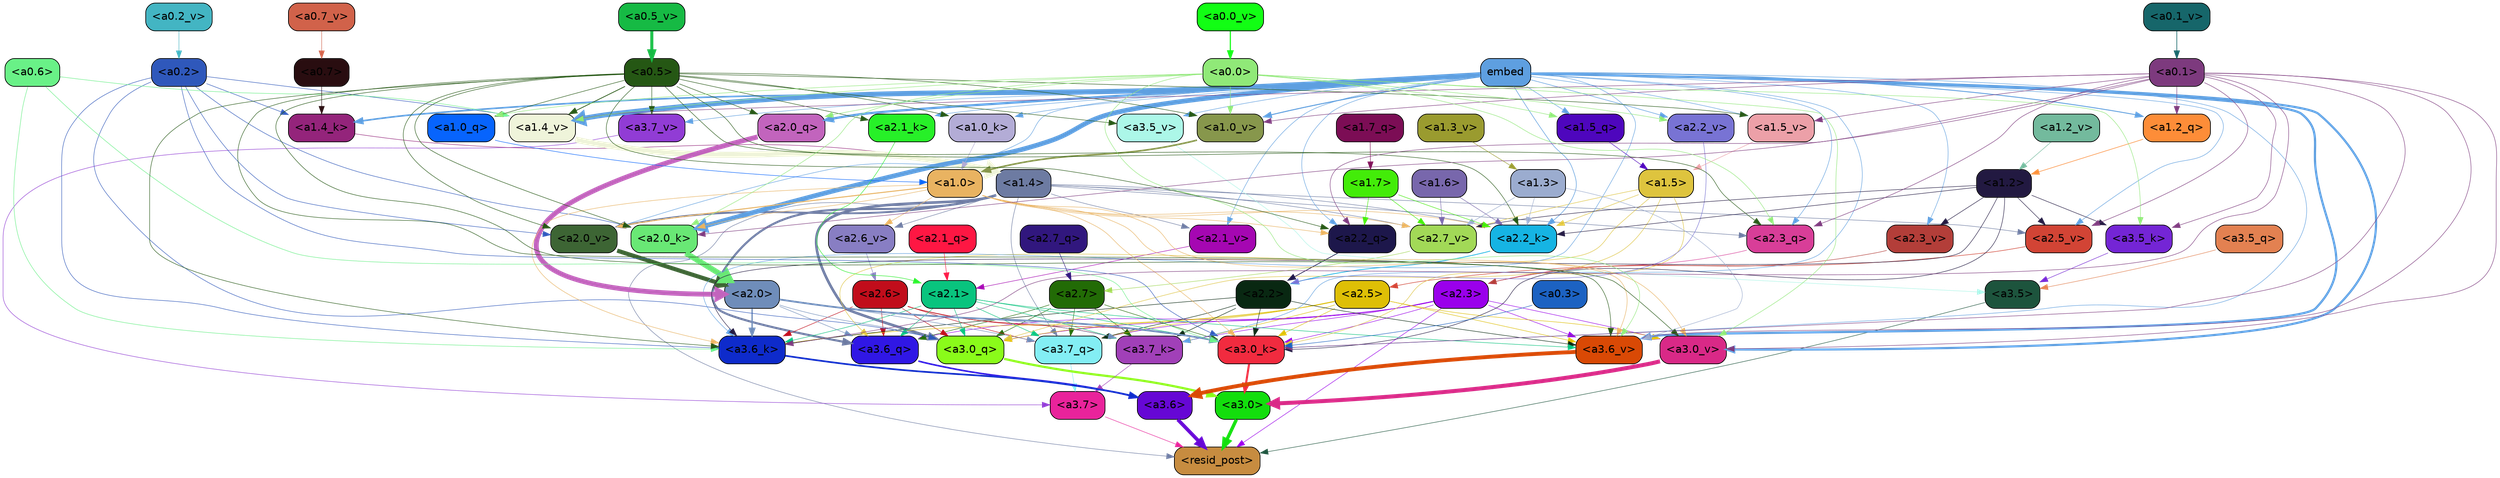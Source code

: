 strict digraph "" {
	graph [bgcolor=transparent,
		layout=dot,
		overlap=false,
		splines=true
	];
	"<a3.7>"	[color=black,
		fillcolor="#e9239b",
		fontname=Helvetica,
		shape=box,
		style="filled, rounded"];
	"<resid_post>"	[color=black,
		fillcolor="#c78c40",
		fontname=Helvetica,
		shape=box,
		style="filled, rounded"];
	"<a3.7>" -> "<resid_post>"	[color="#e9239b",
		penwidth=0.6];
	"<a3.6>"	[color=black,
		fillcolor="#6607d5",
		fontname=Helvetica,
		shape=box,
		style="filled, rounded"];
	"<a3.6>" -> "<resid_post>"	[color="#6607d5",
		penwidth=4.646730065345764];
	"<a3.5>"	[color=black,
		fillcolor="#1d543d",
		fontname=Helvetica,
		shape=box,
		style="filled, rounded"];
	"<a3.5>" -> "<resid_post>"	[color="#1d543d",
		penwidth=0.6];
	"<a3.0>"	[color=black,
		fillcolor="#13de0d",
		fontname=Helvetica,
		shape=box,
		style="filled, rounded"];
	"<a3.0>" -> "<resid_post>"	[color="#13de0d",
		penwidth=4.323132634162903];
	"<a2.3>"	[color=black,
		fillcolor="#9a00eb",
		fontname=Helvetica,
		shape=box,
		style="filled, rounded"];
	"<a2.3>" -> "<resid_post>"	[color="#9a00eb",
		penwidth=0.6];
	"<a3.7_q>"	[color=black,
		fillcolor="#83eef4",
		fontname=Helvetica,
		shape=box,
		style="filled, rounded"];
	"<a2.3>" -> "<a3.7_q>"	[color="#9a00eb",
		penwidth=0.6];
	"<a3.6_q>"	[color=black,
		fillcolor="#3017e5",
		fontname=Helvetica,
		shape=box,
		style="filled, rounded"];
	"<a2.3>" -> "<a3.6_q>"	[color="#9a00eb",
		penwidth=0.6];
	"<a3.0_q>"	[color=black,
		fillcolor="#8afb1a",
		fontname=Helvetica,
		shape=box,
		style="filled, rounded"];
	"<a2.3>" -> "<a3.0_q>"	[color="#9a00eb",
		penwidth=0.6];
	"<a3.7_k>"	[color=black,
		fillcolor="#a140b8",
		fontname=Helvetica,
		shape=box,
		style="filled, rounded"];
	"<a2.3>" -> "<a3.7_k>"	[color="#9a00eb",
		penwidth=0.6];
	"<a3.0_k>"	[color=black,
		fillcolor="#f12b3f",
		fontname=Helvetica,
		shape=box,
		style="filled, rounded"];
	"<a2.3>" -> "<a3.0_k>"	[color="#9a00eb",
		penwidth=0.6];
	"<a3.6_v>"	[color=black,
		fillcolor="#d94905",
		fontname=Helvetica,
		shape=box,
		style="filled, rounded"];
	"<a2.3>" -> "<a3.6_v>"	[color="#9a00eb",
		penwidth=0.6];
	"<a3.0_v>"	[color=black,
		fillcolor="#d92987",
		fontname=Helvetica,
		shape=box,
		style="filled, rounded"];
	"<a2.3>" -> "<a3.0_v>"	[color="#9a00eb",
		penwidth=0.6];
	"<a1.4>"	[color=black,
		fillcolor="#6d7ba2",
		fontname=Helvetica,
		shape=box,
		style="filled, rounded"];
	"<a1.4>" -> "<resid_post>"	[color="#6d7ba2",
		penwidth=0.6];
	"<a1.4>" -> "<a3.7_q>"	[color="#6d7ba2",
		penwidth=0.6];
	"<a1.4>" -> "<a3.6_q>"	[color="#6d7ba2",
		penwidth=2.700703263282776];
	"<a1.4>" -> "<a3.0_q>"	[color="#6d7ba2",
		penwidth=3.34255850315094];
	"<a2.3_q>"	[color=black,
		fillcolor="#d83e98",
		fontname=Helvetica,
		shape=box,
		style="filled, rounded"];
	"<a1.4>" -> "<a2.3_q>"	[color="#6d7ba2",
		penwidth=0.6];
	"<a2.2_k>"	[color=black,
		fillcolor="#16b4e3",
		fontname=Helvetica,
		shape=box,
		style="filled, rounded"];
	"<a1.4>" -> "<a2.2_k>"	[color="#6d7ba2",
		penwidth=0.6];
	"<a2.7_v>"	[color=black,
		fillcolor="#a2d957",
		fontname=Helvetica,
		shape=box,
		style="filled, rounded"];
	"<a1.4>" -> "<a2.7_v>"	[color="#6d7ba2",
		penwidth=0.6];
	"<a2.6_v>"	[color=black,
		fillcolor="#887ec3",
		fontname=Helvetica,
		shape=box,
		style="filled, rounded"];
	"<a1.4>" -> "<a2.6_v>"	[color="#6d7ba2",
		penwidth=0.6];
	"<a2.5_v>"	[color=black,
		fillcolor="#d24435",
		fontname=Helvetica,
		shape=box,
		style="filled, rounded"];
	"<a1.4>" -> "<a2.5_v>"	[color="#6d7ba2",
		penwidth=0.6];
	"<a2.1_v>"	[color=black,
		fillcolor="#a507b2",
		fontname=Helvetica,
		shape=box,
		style="filled, rounded"];
	"<a1.4>" -> "<a2.1_v>"	[color="#6d7ba2",
		penwidth=0.6];
	"<a2.0_v>"	[color=black,
		fillcolor="#3d6534",
		fontname=Helvetica,
		shape=box,
		style="filled, rounded"];
	"<a1.4>" -> "<a2.0_v>"	[color="#6d7ba2",
		penwidth=2.387977123260498];
	"<a3.7_q>" -> "<a3.7>"	[color="#83eef4",
		penwidth=0.6];
	"<a3.6_q>" -> "<a3.6>"	[color="#3017e5",
		penwidth=2.03758105635643];
	"<a3.5_q>"	[color=black,
		fillcolor="#e38151",
		fontname=Helvetica,
		shape=box,
		style="filled, rounded"];
	"<a3.5_q>" -> "<a3.5>"	[color="#e38151",
		penwidth=0.6];
	"<a3.0_q>" -> "<a3.0>"	[color="#8afb1a",
		penwidth=2.8638100624084473];
	"<a3.7_k>" -> "<a3.7>"	[color="#a140b8",
		penwidth=0.6];
	"<a3.6_k>"	[color=black,
		fillcolor="#0e2bcb",
		fontname=Helvetica,
		shape=box,
		style="filled, rounded"];
	"<a3.6_k>" -> "<a3.6>"	[color="#0e2bcb",
		penwidth=2.174198240041733];
	"<a3.5_k>"	[color=black,
		fillcolor="#7425d5",
		fontname=Helvetica,
		shape=box,
		style="filled, rounded"];
	"<a3.5_k>" -> "<a3.5>"	[color="#7425d5",
		penwidth=0.6];
	"<a3.0_k>" -> "<a3.0>"	[color="#f12b3f",
		penwidth=2.6274144649505615];
	"<a3.7_v>"	[color=black,
		fillcolor="#913cd5",
		fontname=Helvetica,
		shape=box,
		style="filled, rounded"];
	"<a3.7_v>" -> "<a3.7>"	[color="#913cd5",
		penwidth=0.6];
	"<a3.6_v>" -> "<a3.6>"	[color="#d94905",
		penwidth=5.002329230308533];
	"<a3.5_v>"	[color=black,
		fillcolor="#acf7e8",
		fontname=Helvetica,
		shape=box,
		style="filled, rounded"];
	"<a3.5_v>" -> "<a3.5>"	[color="#acf7e8",
		penwidth=0.6];
	"<a3.0_v>" -> "<a3.0>"	[color="#d92987",
		penwidth=5.188832879066467];
	"<a2.7>"	[color=black,
		fillcolor="#226b06",
		fontname=Helvetica,
		shape=box,
		style="filled, rounded"];
	"<a2.7>" -> "<a3.7_q>"	[color="#226b06",
		penwidth=0.6];
	"<a2.7>" -> "<a3.6_q>"	[color="#226b06",
		penwidth=0.6];
	"<a2.7>" -> "<a3.0_q>"	[color="#226b06",
		penwidth=0.6];
	"<a2.7>" -> "<a3.7_k>"	[color="#226b06",
		penwidth=0.6];
	"<a2.7>" -> "<a3.0_k>"	[color="#226b06",
		penwidth=0.6];
	"<a2.6>"	[color=black,
		fillcolor="#c10d1b",
		fontname=Helvetica,
		shape=box,
		style="filled, rounded"];
	"<a2.6>" -> "<a3.7_q>"	[color="#c10d1b",
		penwidth=0.6];
	"<a2.6>" -> "<a3.6_q>"	[color="#c10d1b",
		penwidth=0.6];
	"<a2.6>" -> "<a3.0_q>"	[color="#c10d1b",
		penwidth=0.6];
	"<a2.6>" -> "<a3.7_k>"	[color="#c10d1b",
		penwidth=0.6];
	"<a2.6>" -> "<a3.6_k>"	[color="#c10d1b",
		penwidth=0.6];
	"<a2.6>" -> "<a3.0_k>"	[color="#c10d1b",
		penwidth=0.6];
	"<a2.5>"	[color=black,
		fillcolor="#debf06",
		fontname=Helvetica,
		shape=box,
		style="filled, rounded"];
	"<a2.5>" -> "<a3.7_q>"	[color="#debf06",
		penwidth=0.6];
	"<a2.5>" -> "<a3.0_q>"	[color="#debf06",
		penwidth=0.6];
	"<a2.5>" -> "<a3.7_k>"	[color="#debf06",
		penwidth=0.6];
	"<a2.5>" -> "<a3.6_k>"	[color="#debf06",
		penwidth=0.6];
	"<a2.5>" -> "<a3.0_k>"	[color="#debf06",
		penwidth=0.6];
	"<a2.5>" -> "<a3.6_v>"	[color="#debf06",
		penwidth=0.6];
	"<a2.5>" -> "<a3.0_v>"	[color="#debf06",
		penwidth=0.6];
	"<a2.2>"	[color=black,
		fillcolor="#092812",
		fontname=Helvetica,
		shape=box,
		style="filled, rounded"];
	"<a2.2>" -> "<a3.7_q>"	[color="#092812",
		penwidth=0.6];
	"<a2.2>" -> "<a3.7_k>"	[color="#092812",
		penwidth=0.6];
	"<a2.2>" -> "<a3.6_k>"	[color="#092812",
		penwidth=0.6];
	"<a2.2>" -> "<a3.0_k>"	[color="#092812",
		penwidth=0.6];
	"<a2.2>" -> "<a3.6_v>"	[color="#092812",
		penwidth=0.6];
	"<a2.1>"	[color=black,
		fillcolor="#09c47e",
		fontname=Helvetica,
		shape=box,
		style="filled, rounded"];
	"<a2.1>" -> "<a3.7_q>"	[color="#09c47e",
		penwidth=0.6];
	"<a2.1>" -> "<a3.6_q>"	[color="#09c47e",
		penwidth=0.6];
	"<a2.1>" -> "<a3.0_q>"	[color="#09c47e",
		penwidth=0.6];
	"<a2.1>" -> "<a3.7_k>"	[color="#09c47e",
		penwidth=0.6];
	"<a2.1>" -> "<a3.6_k>"	[color="#09c47e",
		penwidth=0.6];
	"<a2.1>" -> "<a3.0_k>"	[color="#09c47e",
		penwidth=0.6];
	"<a2.1>" -> "<a3.6_v>"	[color="#09c47e",
		penwidth=0.6];
	"<a2.0>"	[color=black,
		fillcolor="#6f8dba",
		fontname=Helvetica,
		shape=box,
		style="filled, rounded"];
	"<a2.0>" -> "<a3.7_q>"	[color="#6f8dba",
		penwidth=0.6];
	"<a2.0>" -> "<a3.6_q>"	[color="#6f8dba",
		penwidth=0.6];
	"<a2.0>" -> "<a3.0_q>"	[color="#6f8dba",
		penwidth=0.6];
	"<a2.0>" -> "<a3.7_k>"	[color="#6f8dba",
		penwidth=0.6];
	"<a2.0>" -> "<a3.6_k>"	[color="#6f8dba",
		penwidth=1.6454488784074783];
	"<a2.0>" -> "<a3.0_k>"	[color="#6f8dba",
		penwidth=2.2218968719244003];
	"<a1.5>"	[color=black,
		fillcolor="#dec43e",
		fontname=Helvetica,
		shape=box,
		style="filled, rounded"];
	"<a1.5>" -> "<a3.6_q>"	[color="#dec43e",
		penwidth=0.6];
	"<a1.5>" -> "<a3.0_q>"	[color="#dec43e",
		penwidth=0.6];
	"<a1.5>" -> "<a3.0_k>"	[color="#dec43e",
		penwidth=0.6];
	"<a1.5>" -> "<a2.2_k>"	[color="#dec43e",
		penwidth=0.6];
	"<a1.5>" -> "<a2.7_v>"	[color="#dec43e",
		penwidth=0.6];
	"<a0.2>"	[color=black,
		fillcolor="#2f58bb",
		fontname=Helvetica,
		shape=box,
		style="filled, rounded"];
	"<a0.2>" -> "<a3.0_q>"	[color="#2f58bb",
		penwidth=0.6];
	"<a0.2>" -> "<a3.6_k>"	[color="#2f58bb",
		penwidth=0.6];
	"<a0.2>" -> "<a3.0_k>"	[color="#2f58bb",
		penwidth=0.6];
	"<a2.0_k>"	[color=black,
		fillcolor="#69e875",
		fontname=Helvetica,
		shape=box,
		style="filled, rounded"];
	"<a0.2>" -> "<a2.0_k>"	[color="#2f58bb",
		penwidth=0.6];
	"<a0.2>" -> "<a2.0_v>"	[color="#2f58bb",
		penwidth=0.6];
	"<a1.4_k>"	[color=black,
		fillcolor="#94247b",
		fontname=Helvetica,
		shape=box,
		style="filled, rounded"];
	"<a0.2>" -> "<a1.4_k>"	[color="#2f58bb",
		penwidth=0.6];
	"<a1.4_v>"	[color=black,
		fillcolor="#eff4da",
		fontname=Helvetica,
		shape=box,
		style="filled, rounded"];
	"<a0.2>" -> "<a1.4_v>"	[color="#2f58bb",
		penwidth=0.6];
	embed	[color=black,
		fillcolor="#5e9fe0",
		fontname=Helvetica,
		shape=box,
		style="filled, rounded"];
	embed -> "<a3.7_k>"	[color="#5e9fe0",
		penwidth=0.6];
	embed -> "<a3.6_k>"	[color="#5e9fe0",
		penwidth=0.6];
	embed -> "<a3.0_k>"	[color="#5e9fe0",
		penwidth=0.6];
	embed -> "<a3.7_v>"	[color="#5e9fe0",
		penwidth=0.6];
	embed -> "<a3.6_v>"	[color="#5e9fe0",
		penwidth=2.8301228284835815];
	embed -> "<a3.5_v>"	[color="#5e9fe0",
		penwidth=0.6];
	embed -> "<a3.0_v>"	[color="#5e9fe0",
		penwidth=2.7660785913467407];
	embed -> "<a2.3_q>"	[color="#5e9fe0",
		penwidth=0.6];
	"<a2.2_q>"	[color=black,
		fillcolor="#1d174b",
		fontname=Helvetica,
		shape=box,
		style="filled, rounded"];
	embed -> "<a2.2_q>"	[color="#5e9fe0",
		penwidth=0.6];
	"<a2.0_q>"	[color=black,
		fillcolor="#c264bd",
		fontname=Helvetica,
		shape=box,
		style="filled, rounded"];
	embed -> "<a2.0_q>"	[color="#5e9fe0",
		penwidth=2.918822765350342];
	embed -> "<a2.2_k>"	[color="#5e9fe0",
		penwidth=0.7099294662475586];
	"<a2.1_k>"	[color=black,
		fillcolor="#27f028",
		fontname=Helvetica,
		shape=box,
		style="filled, rounded"];
	embed -> "<a2.1_k>"	[color="#5e9fe0",
		penwidth=0.6];
	embed -> "<a2.0_k>"	[color="#5e9fe0",
		penwidth=6.075345039367676];
	embed -> "<a2.5_v>"	[color="#5e9fe0",
		penwidth=0.6];
	"<a2.3_v>"	[color=black,
		fillcolor="#b33e39",
		fontname=Helvetica,
		shape=box,
		style="filled, rounded"];
	embed -> "<a2.3_v>"	[color="#5e9fe0",
		penwidth=0.6];
	"<a2.2_v>"	[color=black,
		fillcolor="#7873d4",
		fontname=Helvetica,
		shape=box,
		style="filled, rounded"];
	embed -> "<a2.2_v>"	[color="#5e9fe0",
		penwidth=0.6909599304199219];
	embed -> "<a2.1_v>"	[color="#5e9fe0",
		penwidth=0.6];
	embed -> "<a2.0_v>"	[color="#5e9fe0",
		penwidth=0.6];
	"<a1.5_q>"	[color=black,
		fillcolor="#4e06bd",
		fontname=Helvetica,
		shape=box,
		style="filled, rounded"];
	embed -> "<a1.5_q>"	[color="#5e9fe0",
		penwidth=0.6];
	"<a1.2_q>"	[color=black,
		fillcolor="#fd8d38",
		fontname=Helvetica,
		shape=box,
		style="filled, rounded"];
	embed -> "<a1.2_q>"	[color="#5e9fe0",
		penwidth=1.1075286865234375];
	embed -> "<a1.4_k>"	[color="#5e9fe0",
		penwidth=2.043105125427246];
	"<a1.0_k>"	[color=black,
		fillcolor="#b3acd6",
		fontname=Helvetica,
		shape=box,
		style="filled, rounded"];
	embed -> "<a1.0_k>"	[color="#5e9fe0",
		penwidth=0.6];
	"<a1.5_v>"	[color=black,
		fillcolor="#eca0a8",
		fontname=Helvetica,
		shape=box,
		style="filled, rounded"];
	embed -> "<a1.5_v>"	[color="#5e9fe0",
		penwidth=0.6];
	embed -> "<a1.4_v>"	[color="#5e9fe0",
		penwidth=6.46385931968689];
	"<a1.0_v>"	[color=black,
		fillcolor="#87974c",
		fontname=Helvetica,
		shape=box,
		style="filled, rounded"];
	embed -> "<a1.0_v>"	[color="#5e9fe0",
		penwidth=1.273291826248169];
	"<a1.2>"	[color=black,
		fillcolor="#221941",
		fontname=Helvetica,
		shape=box,
		style="filled, rounded"];
	"<a1.2>" -> "<a3.6_k>"	[color="#221941",
		penwidth=0.6];
	"<a1.2>" -> "<a3.5_k>"	[color="#221941",
		penwidth=0.6];
	"<a1.2>" -> "<a3.0_k>"	[color="#221941",
		penwidth=0.6];
	"<a1.2>" -> "<a2.2_k>"	[color="#221941",
		penwidth=0.6];
	"<a1.2>" -> "<a2.7_v>"	[color="#221941",
		penwidth=0.6];
	"<a1.2>" -> "<a2.5_v>"	[color="#221941",
		penwidth=0.6];
	"<a1.2>" -> "<a2.3_v>"	[color="#221941",
		penwidth=0.6];
	"<a1.0>"	[color=black,
		fillcolor="#e9b361",
		fontname=Helvetica,
		shape=box,
		style="filled, rounded"];
	"<a1.0>" -> "<a3.6_k>"	[color="#e9b361",
		penwidth=0.6];
	"<a1.0>" -> "<a3.0_k>"	[color="#e9b361",
		penwidth=0.6];
	"<a1.0>" -> "<a3.6_v>"	[color="#e9b361",
		penwidth=0.6];
	"<a1.0>" -> "<a3.0_v>"	[color="#e9b361",
		penwidth=0.6];
	"<a1.0>" -> "<a2.2_q>"	[color="#e9b361",
		penwidth=0.6];
	"<a1.0>" -> "<a2.2_k>"	[color="#e9b361",
		penwidth=0.6];
	"<a1.0>" -> "<a2.0_k>"	[color="#e9b361",
		penwidth=0.6];
	"<a1.0>" -> "<a2.7_v>"	[color="#e9b361",
		penwidth=0.6];
	"<a1.0>" -> "<a2.6_v>"	[color="#e9b361",
		penwidth=0.6];
	"<a1.0>" -> "<a2.0_v>"	[color="#e9b361",
		penwidth=1.2435333728790283];
	"<a0.6>"	[color=black,
		fillcolor="#69f187",
		fontname=Helvetica,
		shape=box,
		style="filled, rounded"];
	"<a0.6>" -> "<a3.6_k>"	[color="#69f187",
		penwidth=0.6];
	"<a0.6>" -> "<a3.0_k>"	[color="#69f187",
		penwidth=0.6];
	"<a0.6>" -> "<a1.4_v>"	[color="#69f187",
		penwidth=0.6];
	"<a0.5>"	[color=black,
		fillcolor="#255714",
		fontname=Helvetica,
		shape=box,
		style="filled, rounded"];
	"<a0.5>" -> "<a3.6_k>"	[color="#255714",
		penwidth=0.6];
	"<a0.5>" -> "<a3.7_v>"	[color="#255714",
		penwidth=0.6];
	"<a0.5>" -> "<a3.6_v>"	[color="#255714",
		penwidth=0.6];
	"<a0.5>" -> "<a3.5_v>"	[color="#255714",
		penwidth=0.6];
	"<a0.5>" -> "<a3.0_v>"	[color="#255714",
		penwidth=0.6124261617660522];
	"<a0.5>" -> "<a2.3_q>"	[color="#255714",
		penwidth=0.6];
	"<a0.5>" -> "<a2.2_q>"	[color="#255714",
		penwidth=0.6];
	"<a0.5>" -> "<a2.0_q>"	[color="#255714",
		penwidth=0.6];
	"<a0.5>" -> "<a2.2_k>"	[color="#255714",
		penwidth=0.6];
	"<a0.5>" -> "<a2.1_k>"	[color="#255714",
		penwidth=0.6];
	"<a0.5>" -> "<a2.0_k>"	[color="#255714",
		penwidth=0.6112704277038574];
	"<a0.5>" -> "<a2.0_v>"	[color="#255714",
		penwidth=0.6];
	"<a1.0_q>"	[color=black,
		fillcolor="#0764fd",
		fontname=Helvetica,
		shape=box,
		style="filled, rounded"];
	"<a0.5>" -> "<a1.0_q>"	[color="#255714",
		penwidth=0.6];
	"<a0.5>" -> "<a1.0_k>"	[color="#255714",
		penwidth=0.6];
	"<a0.5>" -> "<a1.5_v>"	[color="#255714",
		penwidth=0.6];
	"<a0.5>" -> "<a1.4_v>"	[color="#255714",
		penwidth=0.9145197868347168];
	"<a0.5>" -> "<a1.0_v>"	[color="#255714",
		penwidth=0.6];
	"<a0.1>"	[color=black,
		fillcolor="#7d3a7e",
		fontname=Helvetica,
		shape=box,
		style="filled, rounded"];
	"<a0.1>" -> "<a3.6_k>"	[color="#7d3a7e",
		penwidth=0.6];
	"<a0.1>" -> "<a3.5_k>"	[color="#7d3a7e",
		penwidth=0.6];
	"<a0.1>" -> "<a3.0_k>"	[color="#7d3a7e",
		penwidth=0.6];
	"<a0.1>" -> "<a3.6_v>"	[color="#7d3a7e",
		penwidth=0.6];
	"<a0.1>" -> "<a3.0_v>"	[color="#7d3a7e",
		penwidth=0.6];
	"<a0.1>" -> "<a2.3_q>"	[color="#7d3a7e",
		penwidth=0.6];
	"<a0.1>" -> "<a2.2_q>"	[color="#7d3a7e",
		penwidth=0.6];
	"<a0.1>" -> "<a2.0_k>"	[color="#7d3a7e",
		penwidth=0.6];
	"<a0.1>" -> "<a2.5_v>"	[color="#7d3a7e",
		penwidth=0.6];
	"<a0.1>" -> "<a1.2_q>"	[color="#7d3a7e",
		penwidth=0.6];
	"<a0.1>" -> "<a1.5_v>"	[color="#7d3a7e",
		penwidth=0.6];
	"<a0.1>" -> "<a1.4_v>"	[color="#7d3a7e",
		penwidth=0.6];
	"<a0.1>" -> "<a1.0_v>"	[color="#7d3a7e",
		penwidth=0.6];
	"<a0.0>"	[color=black,
		fillcolor="#90e978",
		fontname=Helvetica,
		shape=box,
		style="filled, rounded"];
	"<a0.0>" -> "<a3.5_k>"	[color="#90e978",
		penwidth=0.6];
	"<a0.0>" -> "<a3.6_v>"	[color="#90e978",
		penwidth=0.6];
	"<a0.0>" -> "<a3.0_v>"	[color="#90e978",
		penwidth=0.6];
	"<a0.0>" -> "<a2.3_q>"	[color="#90e978",
		penwidth=0.6];
	"<a0.0>" -> "<a2.0_q>"	[color="#90e978",
		penwidth=0.6];
	"<a0.0>" -> "<a2.0_k>"	[color="#90e978",
		penwidth=0.6];
	"<a0.0>" -> "<a2.2_v>"	[color="#90e978",
		penwidth=0.6];
	"<a0.0>" -> "<a1.5_q>"	[color="#90e978",
		penwidth=0.6];
	"<a0.0>" -> "<a1.0_q>"	[color="#90e978",
		penwidth=0.6];
	"<a0.0>" -> "<a1.4_v>"	[color="#90e978",
		penwidth=0.6];
	"<a0.0>" -> "<a1.0_v>"	[color="#90e978",
		penwidth=0.6];
	"<a0.3>"	[color=black,
		fillcolor="#1c62c2",
		fontname=Helvetica,
		shape=box,
		style="filled, rounded"];
	"<a0.3>" -> "<a3.0_k>"	[color="#1c62c2",
		penwidth=0.6];
	"<a1.3>"	[color=black,
		fillcolor="#9baccf",
		fontname=Helvetica,
		shape=box,
		style="filled, rounded"];
	"<a1.3>" -> "<a3.6_v>"	[color="#9baccf",
		penwidth=0.6];
	"<a1.3>" -> "<a2.2_k>"	[color="#9baccf",
		penwidth=0.6];
	"<a1.3>" -> "<a2.7_v>"	[color="#9baccf",
		penwidth=0.6];
	"<a2.7_q>"	[color=black,
		fillcolor="#31177e",
		fontname=Helvetica,
		shape=box,
		style="filled, rounded"];
	"<a2.7_q>" -> "<a2.7>"	[color="#31177e",
		penwidth=0.6];
	"<a2.3_q>" -> "<a2.3>"	[color="#d83e98",
		penwidth=0.6];
	"<a2.2_q>" -> "<a2.2>"	[color="#1d174b",
		penwidth=0.8114519119262695];
	"<a2.1_q>"	[color=black,
		fillcolor="#fe1743",
		fontname=Helvetica,
		shape=box,
		style="filled, rounded"];
	"<a2.1_q>" -> "<a2.1>"	[color="#fe1743",
		penwidth=0.6];
	"<a2.0_q>" -> "<a2.0>"	[color="#c264bd",
		penwidth=6.2323237657547];
	"<a2.2_k>" -> "<a2.2>"	[color="#16b4e3",
		penwidth=0.9331893920898438];
	"<a2.1_k>" -> "<a2.1>"	[color="#27f028",
		penwidth=0.6];
	"<a2.0_k>" -> "<a2.0>"	[color="#69e875",
		penwidth=7.158664226531982];
	"<a2.7_v>" -> "<a2.7>"	[color="#a2d957",
		penwidth=0.6];
	"<a2.6_v>" -> "<a2.6>"	[color="#887ec3",
		penwidth=0.6];
	"<a2.5_v>" -> "<a2.5>"	[color="#d24435",
		penwidth=0.6657319068908691];
	"<a2.3_v>" -> "<a2.3>"	[color="#b33e39",
		penwidth=0.6];
	"<a2.2_v>" -> "<a2.2>"	[color="#7873d4",
		penwidth=0.6];
	"<a2.1_v>" -> "<a2.1>"	[color="#a507b2",
		penwidth=0.6];
	"<a2.0_v>" -> "<a2.0>"	[color="#3d6534",
		penwidth=5.380099236965179];
	"<a1.7>"	[color=black,
		fillcolor="#43ec09",
		fontname=Helvetica,
		shape=box,
		style="filled, rounded"];
	"<a1.7>" -> "<a2.2_q>"	[color="#43ec09",
		penwidth=0.6];
	"<a1.7>" -> "<a2.2_k>"	[color="#43ec09",
		penwidth=0.6];
	"<a1.7>" -> "<a2.7_v>"	[color="#43ec09",
		penwidth=0.6];
	"<a1.6>"	[color=black,
		fillcolor="#7867ac",
		fontname=Helvetica,
		shape=box,
		style="filled, rounded"];
	"<a1.6>" -> "<a2.2_k>"	[color="#7867ac",
		penwidth=0.6];
	"<a1.6>" -> "<a2.7_v>"	[color="#7867ac",
		penwidth=0.6];
	"<a1.7_q>"	[color=black,
		fillcolor="#7c0d55",
		fontname=Helvetica,
		shape=box,
		style="filled, rounded"];
	"<a1.7_q>" -> "<a1.7>"	[color="#7c0d55",
		penwidth=0.6];
	"<a1.5_q>" -> "<a1.5>"	[color="#4e06bd",
		penwidth=0.6];
	"<a1.2_q>" -> "<a1.2>"	[color="#fd8d38",
		penwidth=0.6965713500976562];
	"<a1.0_q>" -> "<a1.0>"	[color="#0764fd",
		penwidth=0.6];
	"<a1.4_k>" -> "<a1.4>"	[color="#94247b",
		penwidth=0.6];
	"<a1.0_k>" -> "<a1.0>"	[color="#b3acd6",
		penwidth=0.6];
	"<a1.5_v>" -> "<a1.5>"	[color="#eca0a8",
		penwidth=0.6];
	"<a1.4_v>" -> "<a1.4>"	[color="#eff4da",
		penwidth=7.649995803833008];
	"<a1.3_v>"	[color=black,
		fillcolor="#9a9b2f",
		fontname=Helvetica,
		shape=box,
		style="filled, rounded"];
	"<a1.3_v>" -> "<a1.3>"	[color="#9a9b2f",
		penwidth=0.6];
	"<a1.2_v>"	[color=black,
		fillcolor="#73ba9d",
		fontname=Helvetica,
		shape=box,
		style="filled, rounded"];
	"<a1.2_v>" -> "<a1.2>"	[color="#73ba9d",
		penwidth=0.6];
	"<a1.0_v>" -> "<a1.0>"	[color="#87974c",
		penwidth=2.050852060317993];
	"<a0.7>"	[color=black,
		fillcolor="#290d10",
		fontname=Helvetica,
		shape=box,
		style="filled, rounded"];
	"<a0.7>" -> "<a1.4_k>"	[color="#290d10",
		penwidth=0.6];
	"<a0.7_v>"	[color=black,
		fillcolor="#d1624a",
		fontname=Helvetica,
		shape=box,
		style="filled, rounded"];
	"<a0.7_v>" -> "<a0.7>"	[color="#d1624a",
		penwidth=0.6];
	"<a0.5_v>"	[color=black,
		fillcolor="#16ba44",
		fontname=Helvetica,
		shape=box,
		style="filled, rounded"];
	"<a0.5_v>" -> "<a0.5>"	[color="#16ba44",
		penwidth=3.8846328258514404];
	"<a0.2_v>"	[color=black,
		fillcolor="#43b5c3",
		fontname=Helvetica,
		shape=box,
		style="filled, rounded"];
	"<a0.2_v>" -> "<a0.2>"	[color="#43b5c3",
		penwidth=0.6];
	"<a0.1_v>"	[color=black,
		fillcolor="#16666a",
		fontname=Helvetica,
		shape=box,
		style="filled, rounded"];
	"<a0.1_v>" -> "<a0.1>"	[color="#16666a",
		penwidth=0.8284716606140137];
	"<a0.0_v>"	[color=black,
		fillcolor="#12fe14",
		fontname=Helvetica,
		shape=box,
		style="filled, rounded"];
	"<a0.0_v>" -> "<a0.0>"	[color="#12fe14",
		penwidth=1.44976806640625];
}
